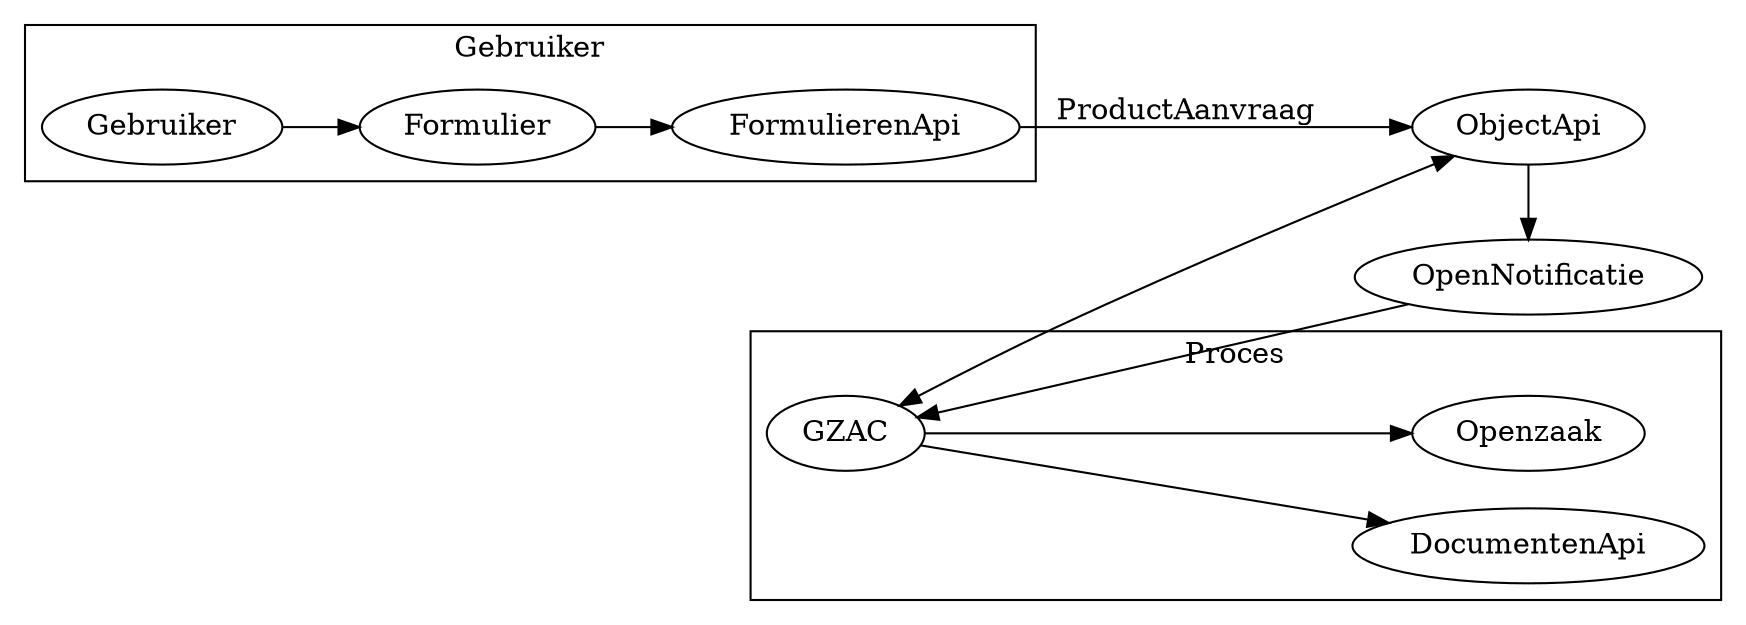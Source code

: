   digraph {
        rankdir="LR";

        subgraph subs{
            rank =same;
            "ObjectApi"->"OpenNotificatie";  
        }
        subgraph cluster_0 {
            label = "Gebruiker";
            "Gebruiker" -> "Formulier";
            "Formulier" -> "FormulierenApi";
            "FormulierenApi" -> "ObjectApi"[label="ProductAanvraag"];
        }
        subgraph cluster_1 {
            label = "Proces";
            "OpenNotificatie"->"GZAC";
            "GZAC"->"ObjectApi"[dir=both];
            "GZAC"->"DocumentenApi";
            "GZAC"->"Openzaak";
        }
   }